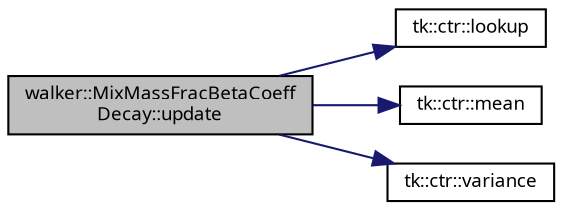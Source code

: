 digraph "walker::MixMassFracBetaCoeffDecay::update"
{
 // INTERACTIVE_SVG=YES
  bgcolor="transparent";
  edge [fontname="sans-serif",fontsize="9",labelfontname="sans-serif",labelfontsize="9"];
  node [fontname="sans-serif",fontsize="9",shape=record];
  rankdir="LR";
  Node1 [label="walker::MixMassFracBetaCoeff\lDecay::update",height=0.2,width=0.4,color="black", fillcolor="grey75", style="filled", fontcolor="black"];
  Node1 -> Node2 [color="midnightblue",fontsize="9",style="solid",fontname="sans-serif"];
  Node2 [label="tk::ctr::lookup",height=0.2,width=0.4,color="black",URL="$namespacetk_1_1ctr.html#a4749bdbcd17cf3bc95cd10509895ce65",tooltip="Lookup moment in moments map based on product key. "];
  Node1 -> Node3 [color="midnightblue",fontsize="9",style="solid",fontname="sans-serif"];
  Node3 [label="tk::ctr::mean",height=0.2,width=0.4,color="black",URL="$namespacetk_1_1ctr.html#a8bb4e2fb54817366873d9c0455b47dd5"];
  Node1 -> Node4 [color="midnightblue",fontsize="9",style="solid",fontname="sans-serif"];
  Node4 [label="tk::ctr::variance",height=0.2,width=0.4,color="black",URL="$namespacetk_1_1ctr.html#a2265bca65a531ff6394a09bc48beb975"];
}
